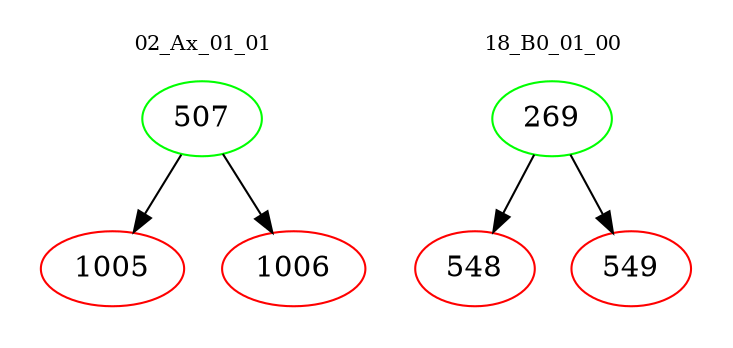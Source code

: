 digraph{
subgraph cluster_0 {
color = white
label = "02_Ax_01_01";
fontsize=10;
T0_507 [label="507", color="green"]
T0_507 -> T0_1005 [color="black"]
T0_1005 [label="1005", color="red"]
T0_507 -> T0_1006 [color="black"]
T0_1006 [label="1006", color="red"]
}
subgraph cluster_1 {
color = white
label = "18_B0_01_00";
fontsize=10;
T1_269 [label="269", color="green"]
T1_269 -> T1_548 [color="black"]
T1_548 [label="548", color="red"]
T1_269 -> T1_549 [color="black"]
T1_549 [label="549", color="red"]
}
}

